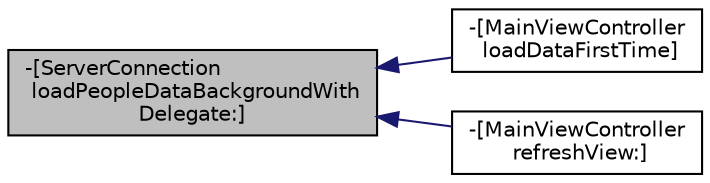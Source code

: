digraph "-[ServerConnection loadPeopleDataBackgroundWithDelegate:]"
{
  edge [fontname="Helvetica",fontsize="10",labelfontname="Helvetica",labelfontsize="10"];
  node [fontname="Helvetica",fontsize="10",shape=record];
  rankdir="LR";
  Node1 [label="-[ServerConnection\l loadPeopleDataBackgroundWith\lDelegate:]",height=0.2,width=0.4,color="black", fillcolor="grey75", style="filled" fontcolor="black"];
  Node1 -> Node2 [dir="back",color="midnightblue",fontsize="10",style="solid",fontname="Helvetica"];
  Node2 [label="-[MainViewController\l loadDataFirstTime]",height=0.2,width=0.4,color="black", fillcolor="white", style="filled",URL="$interface_main_view_controller.html#ab2730b033f88c7513368038b90a22b3d"];
  Node1 -> Node3 [dir="back",color="midnightblue",fontsize="10",style="solid",fontname="Helvetica"];
  Node3 [label="-[MainViewController\l refreshView:]",height=0.2,width=0.4,color="black", fillcolor="white", style="filled",URL="$interface_main_view_controller.html#adaedfdda887e33a59e509ba5b3639d43"];
}
